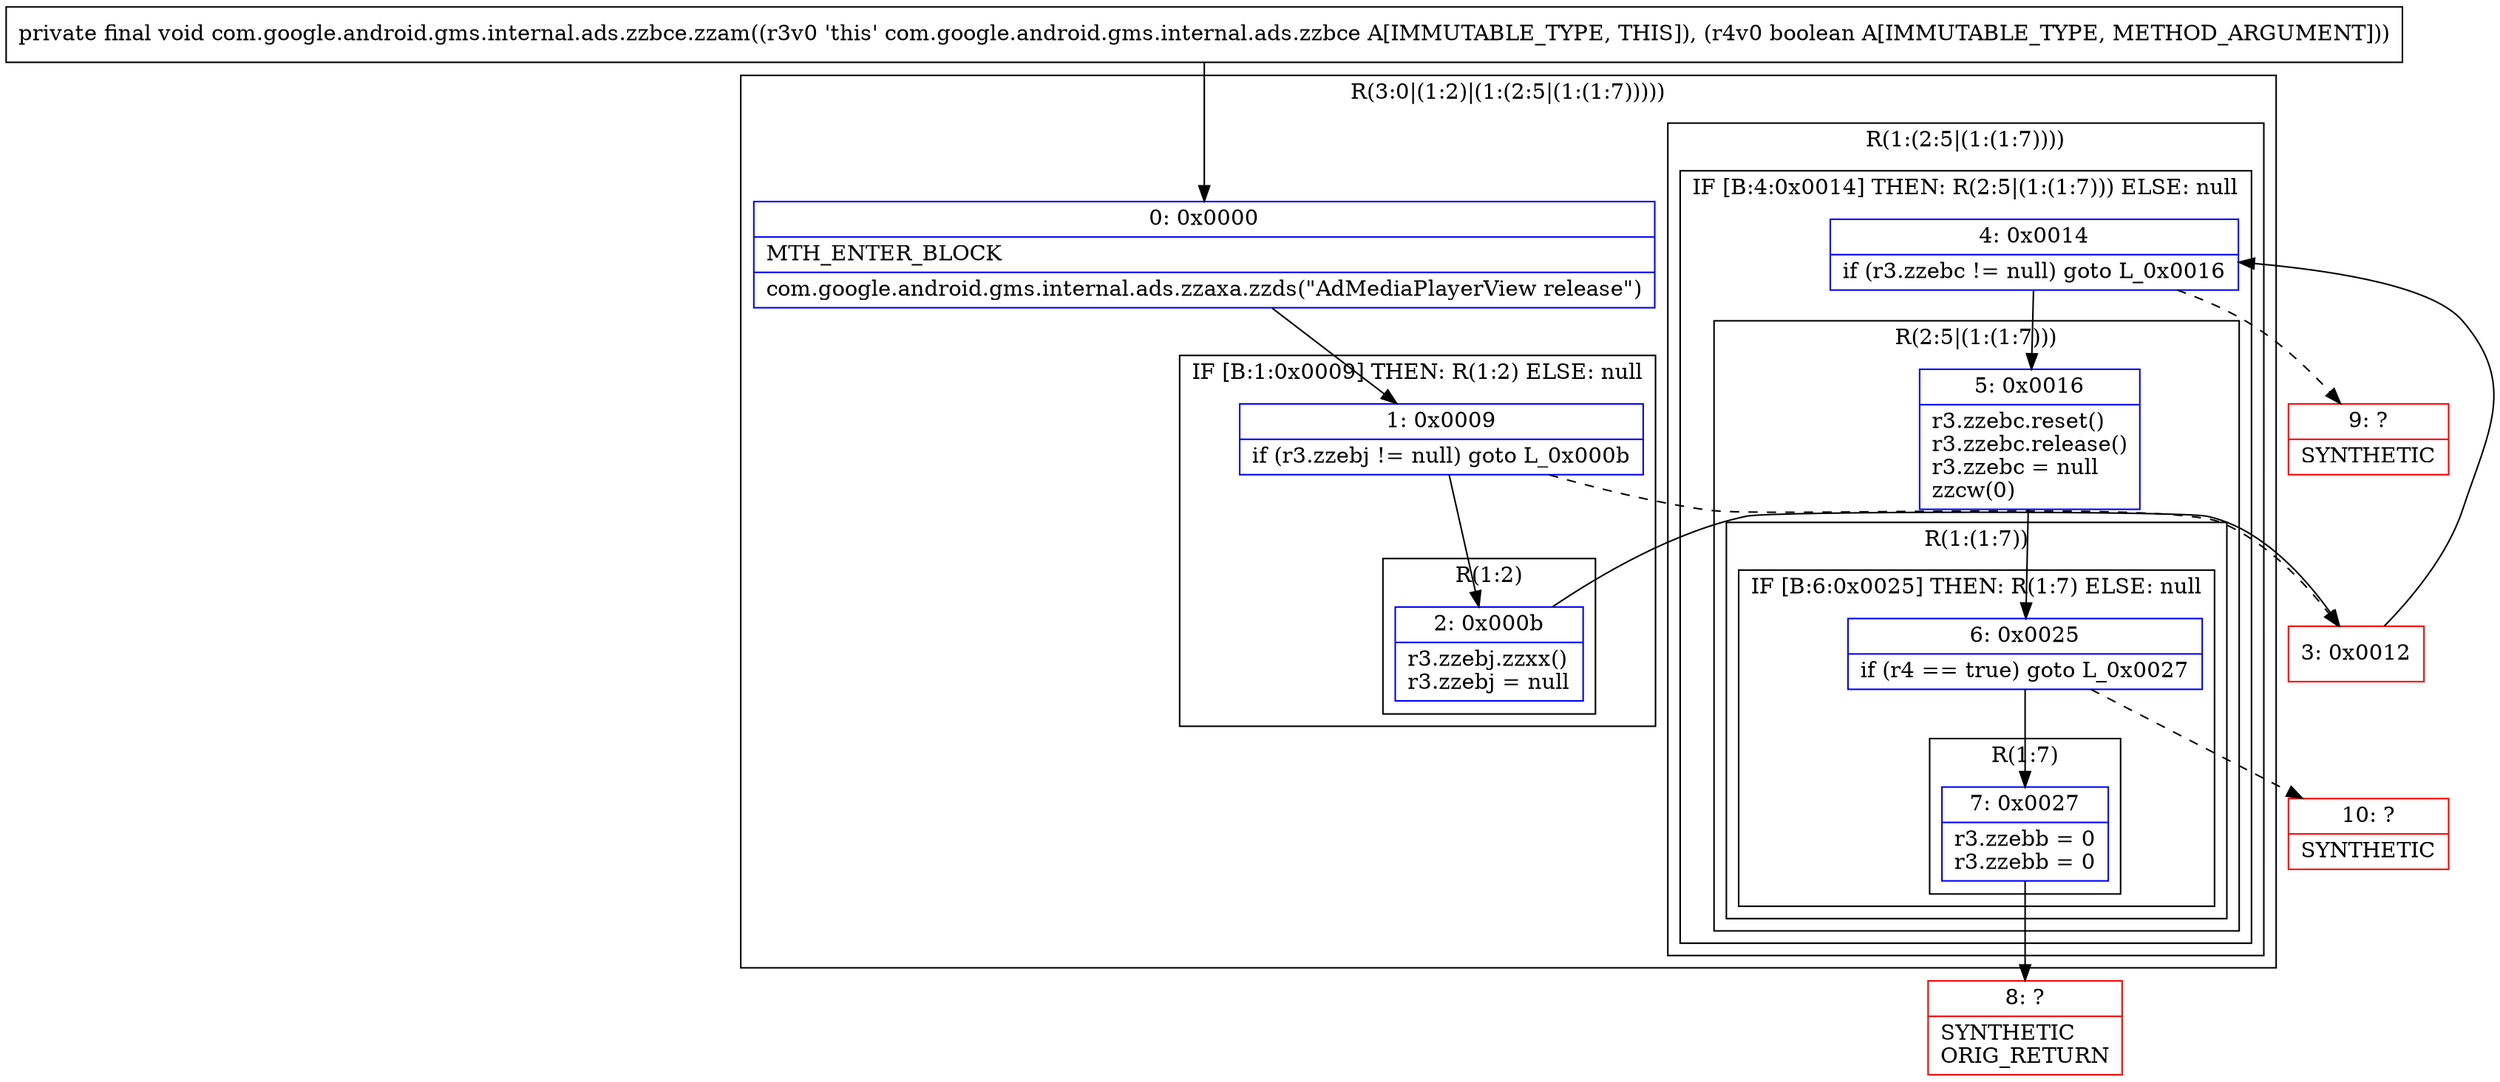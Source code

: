 digraph "CFG forcom.google.android.gms.internal.ads.zzbce.zzam(Z)V" {
subgraph cluster_Region_1428780924 {
label = "R(3:0|(1:2)|(1:(2:5|(1:(1:7)))))";
node [shape=record,color=blue];
Node_0 [shape=record,label="{0\:\ 0x0000|MTH_ENTER_BLOCK\l|com.google.android.gms.internal.ads.zzaxa.zzds(\"AdMediaPlayerView release\")\l}"];
subgraph cluster_IfRegion_1988607409 {
label = "IF [B:1:0x0009] THEN: R(1:2) ELSE: null";
node [shape=record,color=blue];
Node_1 [shape=record,label="{1\:\ 0x0009|if (r3.zzebj != null) goto L_0x000b\l}"];
subgraph cluster_Region_1440383662 {
label = "R(1:2)";
node [shape=record,color=blue];
Node_2 [shape=record,label="{2\:\ 0x000b|r3.zzebj.zzxx()\lr3.zzebj = null\l}"];
}
}
subgraph cluster_Region_1055523534 {
label = "R(1:(2:5|(1:(1:7))))";
node [shape=record,color=blue];
subgraph cluster_IfRegion_543559928 {
label = "IF [B:4:0x0014] THEN: R(2:5|(1:(1:7))) ELSE: null";
node [shape=record,color=blue];
Node_4 [shape=record,label="{4\:\ 0x0014|if (r3.zzebc != null) goto L_0x0016\l}"];
subgraph cluster_Region_1808227184 {
label = "R(2:5|(1:(1:7)))";
node [shape=record,color=blue];
Node_5 [shape=record,label="{5\:\ 0x0016|r3.zzebc.reset()\lr3.zzebc.release()\lr3.zzebc = null\lzzcw(0)\l}"];
subgraph cluster_Region_1779002196 {
label = "R(1:(1:7))";
node [shape=record,color=blue];
subgraph cluster_IfRegion_68937897 {
label = "IF [B:6:0x0025] THEN: R(1:7) ELSE: null";
node [shape=record,color=blue];
Node_6 [shape=record,label="{6\:\ 0x0025|if (r4 == true) goto L_0x0027\l}"];
subgraph cluster_Region_342542594 {
label = "R(1:7)";
node [shape=record,color=blue];
Node_7 [shape=record,label="{7\:\ 0x0027|r3.zzebb = 0\lr3.zzebb = 0\l}"];
}
}
}
}
}
}
}
Node_3 [shape=record,color=red,label="{3\:\ 0x0012}"];
Node_8 [shape=record,color=red,label="{8\:\ ?|SYNTHETIC\lORIG_RETURN\l}"];
Node_9 [shape=record,color=red,label="{9\:\ ?|SYNTHETIC\l}"];
Node_10 [shape=record,color=red,label="{10\:\ ?|SYNTHETIC\l}"];
MethodNode[shape=record,label="{private final void com.google.android.gms.internal.ads.zzbce.zzam((r3v0 'this' com.google.android.gms.internal.ads.zzbce A[IMMUTABLE_TYPE, THIS]), (r4v0 boolean A[IMMUTABLE_TYPE, METHOD_ARGUMENT])) }"];
MethodNode -> Node_0;
Node_0 -> Node_1;
Node_1 -> Node_2;
Node_1 -> Node_3[style=dashed];
Node_2 -> Node_3;
Node_4 -> Node_5;
Node_4 -> Node_9[style=dashed];
Node_5 -> Node_6;
Node_6 -> Node_7;
Node_6 -> Node_10[style=dashed];
Node_7 -> Node_8;
Node_3 -> Node_4;
}

